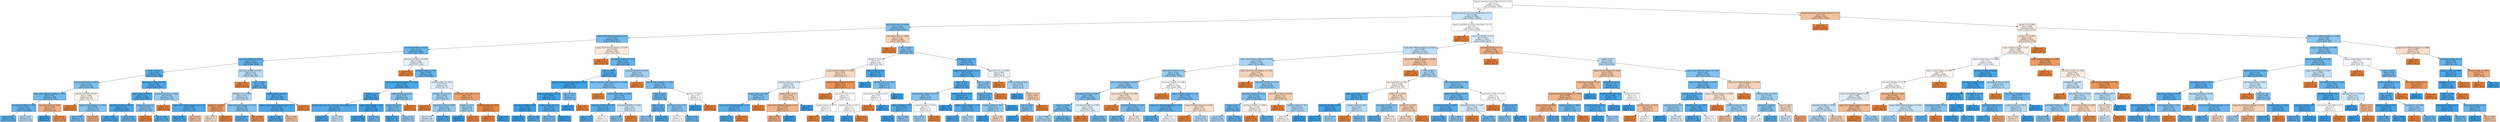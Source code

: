 digraph Tree {
node [shape=box, style="filled", color="black"] ;
0 [label="highest_education_Lower Than A Level <= 0.0\ngini = 0.5\nsamples = 27876\nvalue = [13938, 13938]", fillcolor="#e5813900"] ;
1 [label="highest_education_A Level or Equivalent <= 0.0\ngini = 0.488\nsamples = 18863\nvalue = [8001, 10862]", fillcolor="#399de543"] ;
0 -> 1 [labeldistance=2.5, labelangle=45, headlabel="True"] ;
2 [label="imd_band_0-10% <= 0.009\ngini = 0.384\nsamples = 5719\nvalue = [1483, 4236]", fillcolor="#399de5a6"] ;
1 -> 2 ;
3 [label="region_North Western Region <= 0.0\ngini = 0.352\nsamples = 5250\nvalue = [1199, 4051]", fillcolor="#399de5b4"] ;
2 -> 3 ;
4 [label="imd_band_20-30% <= 0.002\ngini = 0.319\nsamples = 4804\nvalue = [957, 3847]", fillcolor="#399de5c0"] ;
3 -> 4 ;
5 [label="imd_band_50-60% <= 0.003\ngini = 0.272\nsamples = 4224\nvalue = [686, 3538]", fillcolor="#399de5ce"] ;
4 -> 5 ;
6 [label="date <= 25.0\ngini = 0.233\nsamples = 3762\nvalue = [506, 3256]", fillcolor="#399de5d7"] ;
5 -> 6 ;
7 [label="imd_band_60-70% <= 0.002\ngini = 0.391\nsamples = 749\nvalue = [200, 549]", fillcolor="#399de5a2"] ;
6 -> 7 ;
8 [label="region_West Midlands Region <= 0.01\ngini = 0.341\nsamples = 629\nvalue = [137, 492]", fillcolor="#399de5b8"] ;
7 -> 8 ;
9 [label="imd_band_70-80% <= 0.018\ngini = 0.303\nsamples = 592\nvalue = [110, 482]", fillcolor="#399de5c5"] ;
8 -> 9 ;
10 [label="gini = 0.251\nsamples = 495\nvalue = [73, 422]", fillcolor="#399de5d3"] ;
9 -> 10 ;
11 [label="gini = 0.472\nsamples = 97\nvalue = [37, 60]", fillcolor="#399de562"] ;
9 -> 11 ;
12 [label="age_band_35-55 <= 0.201\ngini = 0.394\nsamples = 37\nvalue = [27, 10]", fillcolor="#e58139a1"] ;
8 -> 12 ;
13 [label="gini = 0.0\nsamples = 7\nvalue = [0, 7]", fillcolor="#399de5ff"] ;
12 -> 13 ;
14 [label="gini = 0.18\nsamples = 30\nvalue = [27, 3]", fillcolor="#e58139e3"] ;
12 -> 14 ;
15 [label="imd_band_60-70% <= 0.97\ngini = 0.499\nsamples = 120\nvalue = [63, 57]", fillcolor="#e5813918"] ;
7 -> 15 ;
16 [label="gini = 0.0\nsamples = 41\nvalue = [41, 0]", fillcolor="#e58139ff"] ;
15 -> 16 ;
17 [label="region_London Region <= 0.044\ngini = 0.402\nsamples = 79\nvalue = [22, 57]", fillcolor="#399de59d"] ;
15 -> 17 ;
18 [label="gini = 0.349\nsamples = 71\nvalue = [16, 55]", fillcolor="#399de5b5"] ;
17 -> 18 ;
19 [label="gini = 0.375\nsamples = 8\nvalue = [6, 2]", fillcolor="#e58139aa"] ;
17 -> 19 ;
20 [label="imd_band_10-20% <= 0.005\ngini = 0.182\nsamples = 3013\nvalue = [306, 2707]", fillcolor="#399de5e2"] ;
6 -> 20 ;
21 [label="region_Wales <= 0.024\ngini = 0.161\nsamples = 2837\nvalue = [250, 2587]", fillcolor="#399de5e6"] ;
20 -> 21 ;
22 [label="imd_band_30-40% <= 0.035\ngini = 0.143\nsamples = 2674\nvalue = [207, 2467]", fillcolor="#399de5ea"] ;
21 -> 22 ;
23 [label="gini = 0.121\nsamples = 2379\nvalue = [154, 2225]", fillcolor="#399de5ed"] ;
22 -> 23 ;
24 [label="gini = 0.295\nsamples = 295\nvalue = [53, 242]", fillcolor="#399de5c7"] ;
22 -> 24 ;
25 [label="region_Wales <= 1.0\ngini = 0.388\nsamples = 163\nvalue = [43, 120]", fillcolor="#399de5a4"] ;
21 -> 25 ;
26 [label="gini = 0.0\nsamples = 25\nvalue = [25, 0]", fillcolor="#e58139ff"] ;
25 -> 26 ;
27 [label="gini = 0.227\nsamples = 138\nvalue = [18, 120]", fillcolor="#399de5d9"] ;
25 -> 27 ;
28 [label="imd_band_10-20% <= 0.993\ngini = 0.434\nsamples = 176\nvalue = [56, 120]", fillcolor="#399de588"] ;
20 -> 28 ;
29 [label="gini = 0.0\nsamples = 41\nvalue = [41, 0]", fillcolor="#e58139ff"] ;
28 -> 29 ;
30 [label="region_East Midlands Region <= 0.145\ngini = 0.198\nsamples = 135\nvalue = [15, 120]", fillcolor="#399de5df"] ;
28 -> 30 ;
31 [label="gini = 0.107\nsamples = 123\nvalue = [7, 116]", fillcolor="#399de5f0"] ;
30 -> 31 ;
32 [label="gini = 0.444\nsamples = 12\nvalue = [8, 4]", fillcolor="#e581397f"] ;
30 -> 32 ;
33 [label="imd_band_50-60% <= 0.997\ngini = 0.476\nsamples = 462\nvalue = [180, 282]", fillcolor="#399de55c"] ;
5 -> 33 ;
34 [label="gini = 0.0\nsamples = 122\nvalue = [122, 0]", fillcolor="#e58139ff"] ;
33 -> 34 ;
35 [label="date <= 25.0\ngini = 0.283\nsamples = 340\nvalue = [58, 282]", fillcolor="#399de5cb"] ;
33 -> 35 ;
36 [label="disability_N <= 0.984\ngini = 0.473\nsamples = 86\nvalue = [33, 53]", fillcolor="#399de560"] ;
35 -> 36 ;
37 [label="gender_F <= 0.067\ngini = 0.278\nsamples = 18\nvalue = [15, 3]", fillcolor="#e58139cc"] ;
36 -> 37 ;
38 [label="gini = 0.49\nsamples = 7\nvalue = [4, 3]", fillcolor="#e5813940"] ;
37 -> 38 ;
39 [label="gini = 0.0\nsamples = 11\nvalue = [11, 0]", fillcolor="#e58139ff"] ;
37 -> 39 ;
40 [label="region_Yorkshire Region <= 0.136\ngini = 0.389\nsamples = 68\nvalue = [18, 50]", fillcolor="#399de5a3"] ;
36 -> 40 ;
41 [label="gini = 0.241\nsamples = 57\nvalue = [8, 49]", fillcolor="#399de5d5"] ;
40 -> 41 ;
42 [label="gini = 0.165\nsamples = 11\nvalue = [10, 1]", fillcolor="#e58139e6"] ;
40 -> 42 ;
43 [label="region_Ireland <= 0.231\ngini = 0.177\nsamples = 254\nvalue = [25, 229]", fillcolor="#399de5e3"] ;
35 -> 43 ;
44 [label="highest_education_No Formal quals <= 0.5\ngini = 0.154\nsamples = 250\nvalue = [21, 229]", fillcolor="#399de5e8"] ;
43 -> 44 ;
45 [label="gini = 0.142\nsamples = 247\nvalue = [19, 228]", fillcolor="#399de5ea"] ;
44 -> 45 ;
46 [label="gini = 0.444\nsamples = 3\nvalue = [2, 1]", fillcolor="#e581397f"] ;
44 -> 46 ;
47 [label="gini = 0.0\nsamples = 4\nvalue = [4, 0]", fillcolor="#e58139ff"] ;
43 -> 47 ;
48 [label="imd_band_20-30% <= 0.996\ngini = 0.498\nsamples = 580\nvalue = [271, 309]", fillcolor="#399de51f"] ;
4 -> 48 ;
49 [label="gini = 0.0\nsamples = 202\nvalue = [202, 0]", fillcolor="#e58139ff"] ;
48 -> 49 ;
50 [label="studied_credits <= 70.0\ngini = 0.298\nsamples = 378\nvalue = [69, 309]", fillcolor="#399de5c6"] ;
48 -> 50 ;
51 [label="region_West Midlands Region <= 0.002\ngini = 0.162\nsamples = 282\nvalue = [25, 257]", fillcolor="#399de5e6"] ;
50 -> 51 ;
52 [label="weight <= 7.5\ngini = 0.109\nsamples = 242\nvalue = [14, 228]", fillcolor="#399de5ef"] ;
51 -> 52 ;
53 [label="highest_education_Post Graduate Qualification <= 0.5\ngini = 0.202\nsamples = 79\nvalue = [9, 70]", fillcolor="#399de5de"] ;
52 -> 53 ;
54 [label="gini = 0.112\nsamples = 67\nvalue = [4, 63]", fillcolor="#399de5ef"] ;
53 -> 54 ;
55 [label="gini = 0.486\nsamples = 12\nvalue = [5, 7]", fillcolor="#399de549"] ;
53 -> 55 ;
56 [label="region_North Region <= 0.5\ngini = 0.059\nsamples = 163\nvalue = [5, 158]", fillcolor="#399de5f7"] ;
52 -> 56 ;
57 [label="gini = 0.049\nsamples = 158\nvalue = [4, 154]", fillcolor="#399de5f8"] ;
56 -> 57 ;
58 [label="gini = 0.32\nsamples = 5\nvalue = [1, 4]", fillcolor="#399de5bf"] ;
56 -> 58 ;
59 [label="region_Ireland <= 0.271\ngini = 0.399\nsamples = 40\nvalue = [11, 29]", fillcolor="#399de59e"] ;
51 -> 59 ;
60 [label="gender_M <= 0.5\ngini = 0.339\nsamples = 37\nvalue = [8, 29]", fillcolor="#399de5b9"] ;
59 -> 60 ;
61 [label="gini = 0.133\nsamples = 14\nvalue = [1, 13]", fillcolor="#399de5eb"] ;
60 -> 61 ;
62 [label="gini = 0.423\nsamples = 23\nvalue = [7, 16]", fillcolor="#399de58f"] ;
60 -> 62 ;
63 [label="gini = 0.0\nsamples = 3\nvalue = [3, 0]", fillcolor="#e58139ff"] ;
59 -> 63 ;
64 [label="studied_credits <= 142.5\ngini = 0.497\nsamples = 96\nvalue = [44, 52]", fillcolor="#399de527"] ;
50 -> 64 ;
65 [label="disability_N <= 0.779\ngini = 0.453\nsamples = 72\nvalue = [25, 47]", fillcolor="#399de577"] ;
64 -> 65 ;
66 [label="gini = 0.0\nsamples = 4\nvalue = [4, 0]", fillcolor="#e58139ff"] ;
65 -> 66 ;
67 [label="age_band_35-55 <= 0.939\ngini = 0.427\nsamples = 68\nvalue = [21, 47]", fillcolor="#399de58d"] ;
65 -> 67 ;
68 [label="gini = 0.491\nsamples = 44\nvalue = [19, 25]", fillcolor="#399de53d"] ;
67 -> 68 ;
69 [label="gini = 0.153\nsamples = 24\nvalue = [2, 22]", fillcolor="#399de5e8"] ;
67 -> 69 ;
70 [label="assessment_type_CMA <= 0.5\ngini = 0.33\nsamples = 24\nvalue = [19, 5]", fillcolor="#e58139bc"] ;
64 -> 70 ;
71 [label="weight <= 15.5\ngini = 0.444\nsamples = 6\nvalue = [2, 4]", fillcolor="#399de57f"] ;
70 -> 71 ;
72 [label="gini = 0.0\nsamples = 4\nvalue = [0, 4]", fillcolor="#399de5ff"] ;
71 -> 72 ;
73 [label="gini = 0.0\nsamples = 2\nvalue = [2, 0]", fillcolor="#e58139ff"] ;
71 -> 73 ;
74 [label="studied_credits <= 195.0\ngini = 0.105\nsamples = 18\nvalue = [17, 1]", fillcolor="#e58139f0"] ;
70 -> 74 ;
75 [label="gini = 0.0\nsamples = 17\nvalue = [17, 0]", fillcolor="#e58139ff"] ;
74 -> 75 ;
76 [label="gini = 0.0\nsamples = 1\nvalue = [0, 1]", fillcolor="#399de5ff"] ;
74 -> 76 ;
77 [label="region_North Western Region <= 0.997\ngini = 0.496\nsamples = 446\nvalue = [242, 204]", fillcolor="#e5813928"] ;
3 -> 77 ;
78 [label="gini = 0.0\nsamples = 197\nvalue = [197, 0]", fillcolor="#e58139ff"] ;
77 -> 78 ;
79 [label="imd_band_30-40% <= 0.029\ngini = 0.296\nsamples = 249\nvalue = [45, 204]", fillcolor="#399de5c7"] ;
77 -> 79 ;
80 [label="date <= 154.5\ngini = 0.196\nsamples = 173\nvalue = [19, 154]", fillcolor="#399de5e0"] ;
79 -> 80 ;
81 [label="highest_education_No Formal quals <= 0.5\ngini = 0.081\nsamples = 118\nvalue = [5, 113]", fillcolor="#399de5f4"] ;
80 -> 81 ;
82 [label="imd_band_90-100% <= 0.5\ngini = 0.068\nsamples = 114\nvalue = [4, 110]", fillcolor="#399de5f6"] ;
81 -> 82 ;
83 [label="imd_band_70-80% <= 0.5\ngini = 0.023\nsamples = 86\nvalue = [1, 85]", fillcolor="#399de5fc"] ;
82 -> 83 ;
84 [label="gini = 0.0\nsamples = 77\nvalue = [0, 77]", fillcolor="#399de5ff"] ;
83 -> 84 ;
85 [label="gini = 0.198\nsamples = 9\nvalue = [1, 8]", fillcolor="#399de5df"] ;
83 -> 85 ;
86 [label="studied_credits <= 75.0\ngini = 0.191\nsamples = 28\nvalue = [3, 25]", fillcolor="#399de5e0"] ;
82 -> 86 ;
87 [label="gini = 0.355\nsamples = 13\nvalue = [3, 10]", fillcolor="#399de5b3"] ;
86 -> 87 ;
88 [label="gini = 0.0\nsamples = 15\nvalue = [0, 15]", fillcolor="#399de5ff"] ;
86 -> 88 ;
89 [label="date <= 102.0\ngini = 0.375\nsamples = 4\nvalue = [1, 3]", fillcolor="#399de5aa"] ;
81 -> 89 ;
90 [label="gini = 0.0\nsamples = 3\nvalue = [0, 3]", fillcolor="#399de5ff"] ;
89 -> 90 ;
91 [label="gini = 0.0\nsamples = 1\nvalue = [1, 0]", fillcolor="#e58139ff"] ;
89 -> 91 ;
92 [label="highest_education_HE Qualification <= 0.996\ngini = 0.38\nsamples = 55\nvalue = [14, 41]", fillcolor="#399de5a8"] ;
80 -> 92 ;
93 [label="gini = 0.0\nsamples = 3\nvalue = [3, 0]", fillcolor="#e58139ff"] ;
92 -> 93 ;
94 [label="imd_band_90-100% <= 0.038\ngini = 0.334\nsamples = 52\nvalue = [11, 41]", fillcolor="#399de5bb"] ;
92 -> 94 ;
95 [label="imd_band_70-80% <= 0.393\ngini = 0.229\nsamples = 38\nvalue = [5, 33]", fillcolor="#399de5d8"] ;
94 -> 95 ;
96 [label="gini = 0.161\nsamples = 34\nvalue = [3, 31]", fillcolor="#399de5e6"] ;
95 -> 96 ;
97 [label="gini = 0.5\nsamples = 4\nvalue = [2, 2]", fillcolor="#e5813900"] ;
95 -> 97 ;
98 [label="imd_band_40-50% <= 0.229\ngini = 0.49\nsamples = 14\nvalue = [6, 8]", fillcolor="#399de540"] ;
94 -> 98 ;
99 [label="gini = 0.397\nsamples = 11\nvalue = [3, 8]", fillcolor="#399de59f"] ;
98 -> 99 ;
100 [label="gini = 0.0\nsamples = 3\nvalue = [3, 0]", fillcolor="#e58139ff"] ;
98 -> 100 ;
101 [label="imd_band_30-40% <= 0.952\ngini = 0.45\nsamples = 76\nvalue = [26, 50]", fillcolor="#399de57a"] ;
79 -> 101 ;
102 [label="gini = 0.0\nsamples = 11\nvalue = [11, 0]", fillcolor="#e58139ff"] ;
101 -> 102 ;
103 [label="num_of_prev_attempts <= 0.221\ngini = 0.355\nsamples = 65\nvalue = [15, 50]", fillcolor="#399de5b3"] ;
101 -> 103 ;
104 [label="weight <= 15.5\ngini = 0.311\nsamples = 57\nvalue = [11, 46]", fillcolor="#399de5c2"] ;
103 -> 104 ;
105 [label="date <= 25.0\ngini = 0.26\nsamples = 39\nvalue = [6, 33]", fillcolor="#399de5d1"] ;
104 -> 105 ;
106 [label="gini = 0.408\nsamples = 14\nvalue = [4, 10]", fillcolor="#399de599"] ;
105 -> 106 ;
107 [label="gini = 0.147\nsamples = 25\nvalue = [2, 23]", fillcolor="#399de5e9"] ;
105 -> 107 ;
108 [label="age_band_0-35 <= 0.5\ngini = 0.401\nsamples = 18\nvalue = [5, 13]", fillcolor="#399de59d"] ;
104 -> 108 ;
109 [label="gini = 0.5\nsamples = 6\nvalue = [3, 3]", fillcolor="#e5813900"] ;
108 -> 109 ;
110 [label="gini = 0.278\nsamples = 12\nvalue = [2, 10]", fillcolor="#399de5cc"] ;
108 -> 110 ;
111 [label="date <= 126.5\ngini = 0.5\nsamples = 8\nvalue = [4, 4]", fillcolor="#e5813900"] ;
103 -> 111 ;
112 [label="gini = 0.0\nsamples = 4\nvalue = [0, 4]", fillcolor="#399de5ff"] ;
111 -> 112 ;
113 [label="gini = 0.0\nsamples = 4\nvalue = [4, 0]", fillcolor="#e58139ff"] ;
111 -> 113 ;
114 [label="imd_band_0-10% <= 0.999\ngini = 0.478\nsamples = 469\nvalue = [284, 185]", fillcolor="#e5813959"] ;
2 -> 114 ;
115 [label="gini = 0.0\nsamples = 224\nvalue = [224, 0]", fillcolor="#e58139ff"] ;
114 -> 115 ;
116 [label="date <= 25.0\ngini = 0.37\nsamples = 245\nvalue = [60, 185]", fillcolor="#399de5ac"] ;
114 -> 116 ;
117 [label="gender_F <= 0.5\ngini = 0.5\nsamples = 64\nvalue = [31, 33]", fillcolor="#399de50f"] ;
116 -> 117 ;
118 [label="region_Yorkshire Region <= 0.018\ngini = 0.484\nsamples = 51\nvalue = [30, 21]", fillcolor="#e581394d"] ;
117 -> 118 ;
119 [label="studied_credits <= 75.0\ngini = 0.496\nsamples = 35\nvalue = [16, 19]", fillcolor="#399de528"] ;
118 -> 119 ;
120 [label="region_Wales <= 0.161\ngini = 0.375\nsamples = 16\nvalue = [4, 12]", fillcolor="#399de5aa"] ;
119 -> 120 ;
121 [label="region_West Midlands Region <= 0.5\ngini = 0.245\nsamples = 14\nvalue = [2, 12]", fillcolor="#399de5d4"] ;
120 -> 121 ;
122 [label="gini = 0.142\nsamples = 13\nvalue = [1, 12]", fillcolor="#399de5ea"] ;
121 -> 122 ;
123 [label="gini = 0.0\nsamples = 1\nvalue = [1, 0]", fillcolor="#e58139ff"] ;
121 -> 123 ;
124 [label="gini = 0.0\nsamples = 2\nvalue = [2, 0]", fillcolor="#e58139ff"] ;
120 -> 124 ;
125 [label="region_Wales <= 0.5\ngini = 0.465\nsamples = 19\nvalue = [12, 7]", fillcolor="#e581396a"] ;
119 -> 125 ;
126 [label="region_West Midlands Region <= 0.5\ngini = 0.415\nsamples = 17\nvalue = [12, 5]", fillcolor="#e5813995"] ;
125 -> 126 ;
127 [label="gini = 0.375\nsamples = 16\nvalue = [12, 4]", fillcolor="#e58139aa"] ;
126 -> 127 ;
128 [label="gini = 0.0\nsamples = 1\nvalue = [0, 1]", fillcolor="#399de5ff"] ;
126 -> 128 ;
129 [label="gini = 0.0\nsamples = 2\nvalue = [0, 2]", fillcolor="#399de5ff"] ;
125 -> 129 ;
130 [label="region_Yorkshire Region <= 0.975\ngini = 0.219\nsamples = 16\nvalue = [14, 2]", fillcolor="#e58139db"] ;
118 -> 130 ;
131 [label="gini = 0.0\nsamples = 12\nvalue = [12, 0]", fillcolor="#e58139ff"] ;
130 -> 131 ;
132 [label="age_band_35-55 <= 0.5\ngini = 0.5\nsamples = 4\nvalue = [2, 2]", fillcolor="#e5813900"] ;
130 -> 132 ;
133 [label="studied_credits <= 45.0\ngini = 0.5\nsamples = 2\nvalue = [1, 1]", fillcolor="#e5813900"] ;
132 -> 133 ;
134 [label="gini = 0.0\nsamples = 1\nvalue = [1, 0]", fillcolor="#e58139ff"] ;
133 -> 134 ;
135 [label="gini = 0.0\nsamples = 1\nvalue = [0, 1]", fillcolor="#399de5ff"] ;
133 -> 135 ;
136 [label="studied_credits <= 45.0\ngini = 0.5\nsamples = 2\nvalue = [1, 1]", fillcolor="#e5813900"] ;
132 -> 136 ;
137 [label="gini = 0.0\nsamples = 1\nvalue = [0, 1]", fillcolor="#399de5ff"] ;
136 -> 137 ;
138 [label="gini = 0.0\nsamples = 1\nvalue = [1, 0]", fillcolor="#e58139ff"] ;
136 -> 138 ;
139 [label="region_Wales <= 0.5\ngini = 0.142\nsamples = 13\nvalue = [1, 12]", fillcolor="#399de5ea"] ;
117 -> 139 ;
140 [label="gini = 0.0\nsamples = 9\nvalue = [0, 9]", fillcolor="#399de5ff"] ;
139 -> 140 ;
141 [label="studied_credits <= 135.0\ngini = 0.375\nsamples = 4\nvalue = [1, 3]", fillcolor="#399de5aa"] ;
139 -> 141 ;
142 [label="num_of_prev_attempts <= 0.5\ngini = 0.5\nsamples = 2\nvalue = [1, 1]", fillcolor="#e5813900"] ;
141 -> 142 ;
143 [label="gini = 0.0\nsamples = 1\nvalue = [1, 0]", fillcolor="#e58139ff"] ;
142 -> 143 ;
144 [label="gini = 0.0\nsamples = 1\nvalue = [0, 1]", fillcolor="#399de5ff"] ;
142 -> 144 ;
145 [label="gini = 0.0\nsamples = 2\nvalue = [0, 2]", fillcolor="#399de5ff"] ;
141 -> 145 ;
146 [label="disability_Y <= 0.111\ngini = 0.269\nsamples = 181\nvalue = [29, 152]", fillcolor="#399de5ce"] ;
116 -> 146 ;
147 [label="region_Yorkshire Region <= 0.5\ngini = 0.223\nsamples = 164\nvalue = [21, 143]", fillcolor="#399de5da"] ;
146 -> 147 ;
148 [label="date <= 49.5\ngini = 0.188\nsamples = 143\nvalue = [15, 128]", fillcolor="#399de5e1"] ;
147 -> 148 ;
149 [label="region_London Region <= 0.178\ngini = 0.4\nsamples = 29\nvalue = [8, 21]", fillcolor="#399de59e"] ;
148 -> 149 ;
150 [label="region_Scotland <= 0.5\ngini = 0.208\nsamples = 17\nvalue = [2, 15]", fillcolor="#399de5dd"] ;
149 -> 150 ;
151 [label="gini = 0.0\nsamples = 10\nvalue = [0, 10]", fillcolor="#399de5ff"] ;
150 -> 151 ;
152 [label="gini = 0.408\nsamples = 7\nvalue = [2, 5]", fillcolor="#399de599"] ;
150 -> 152 ;
153 [label="region_Scotland <= 0.032\ngini = 0.5\nsamples = 12\nvalue = [6, 6]", fillcolor="#e5813900"] ;
149 -> 153 ;
154 [label="gini = 0.444\nsamples = 9\nvalue = [3, 6]", fillcolor="#399de57f"] ;
153 -> 154 ;
155 [label="gini = 0.0\nsamples = 3\nvalue = [3, 0]", fillcolor="#e58139ff"] ;
153 -> 155 ;
156 [label="studied_credits <= 50.0\ngini = 0.115\nsamples = 114\nvalue = [7, 107]", fillcolor="#399de5ee"] ;
148 -> 156 ;
157 [label="gini = 0.0\nsamples = 51\nvalue = [0, 51]", fillcolor="#399de5ff"] ;
156 -> 157 ;
158 [label="region_London Region <= 0.5\ngini = 0.198\nsamples = 63\nvalue = [7, 56]", fillcolor="#399de5df"] ;
156 -> 158 ;
159 [label="gini = 0.135\nsamples = 55\nvalue = [4, 51]", fillcolor="#399de5eb"] ;
158 -> 159 ;
160 [label="gini = 0.469\nsamples = 8\nvalue = [3, 5]", fillcolor="#399de566"] ;
158 -> 160 ;
161 [label="date <= 179.0\ngini = 0.408\nsamples = 21\nvalue = [6, 15]", fillcolor="#399de599"] ;
147 -> 161 ;
162 [label="gender_F <= 0.5\ngini = 0.278\nsamples = 18\nvalue = [3, 15]", fillcolor="#399de5cc"] ;
161 -> 162 ;
163 [label="studied_credits <= 45.0\ngini = 0.42\nsamples = 10\nvalue = [3, 7]", fillcolor="#399de592"] ;
162 -> 163 ;
164 [label="gini = 0.0\nsamples = 5\nvalue = [0, 5]", fillcolor="#399de5ff"] ;
163 -> 164 ;
165 [label="gini = 0.48\nsamples = 5\nvalue = [3, 2]", fillcolor="#e5813955"] ;
163 -> 165 ;
166 [label="gini = 0.0\nsamples = 8\nvalue = [0, 8]", fillcolor="#399de5ff"] ;
162 -> 166 ;
167 [label="gini = 0.0\nsamples = 3\nvalue = [3, 0]", fillcolor="#e58139ff"] ;
161 -> 167 ;
168 [label="age_band_0-35 <= 0.636\ngini = 0.498\nsamples = 17\nvalue = [8, 9]", fillcolor="#399de51c"] ;
146 -> 168 ;
169 [label="gini = 0.0\nsamples = 3\nvalue = [3, 0]", fillcolor="#e58139ff"] ;
168 -> 169 ;
170 [label="studied_credits <= 82.5\ngini = 0.459\nsamples = 14\nvalue = [5, 9]", fillcolor="#399de571"] ;
168 -> 170 ;
171 [label="gini = 0.0\nsamples = 6\nvalue = [0, 6]", fillcolor="#399de5ff"] ;
170 -> 171 ;
172 [label="weight <= 15.5\ngini = 0.469\nsamples = 8\nvalue = [5, 3]", fillcolor="#e5813966"] ;
170 -> 172 ;
173 [label="date <= 179.0\ngini = 0.375\nsamples = 4\nvalue = [1, 3]", fillcolor="#399de5aa"] ;
172 -> 173 ;
174 [label="gini = 0.0\nsamples = 3\nvalue = [0, 3]", fillcolor="#399de5ff"] ;
173 -> 174 ;
175 [label="gini = 0.0\nsamples = 1\nvalue = [1, 0]", fillcolor="#e58139ff"] ;
173 -> 175 ;
176 [label="gini = 0.0\nsamples = 4\nvalue = [4, 0]", fillcolor="#e58139ff"] ;
172 -> 176 ;
177 [label="highest_education_A Level or Equivalent <= 1.0\ngini = 0.5\nsamples = 13144\nvalue = [6518, 6626]", fillcolor="#399de504"] ;
1 -> 177 ;
178 [label="gini = 0.0\nsamples = 1117\nvalue = [1117, 0]", fillcolor="#e58139ff"] ;
177 -> 178 ;
179 [label="imd_band_20-30% <= 0.0\ngini = 0.495\nsamples = 12027\nvalue = [5401, 6626]", fillcolor="#399de52f"] ;
177 -> 179 ;
180 [label="region_West Midlands Region <= 0.001\ngini = 0.481\nsamples = 10241\nvalue = [4118, 6123]", fillcolor="#399de554"] ;
179 -> 180 ;
181 [label="region_North Western Region <= 0.001\ngini = 0.461\nsamples = 8782\nvalue = [3170, 5612]", fillcolor="#399de56f"] ;
180 -> 181 ;
182 [label="imd_band_30-40% <= 0.0\ngini = 0.438\nsamples = 7600\nvalue = [2461, 5139]", fillcolor="#399de585"] ;
181 -> 182 ;
183 [label="num_of_prev_attempts <= 0.002\ngini = 0.409\nsamples = 6298\nvalue = [1807, 4491]", fillcolor="#399de598"] ;
182 -> 183 ;
184 [label="imd_band_40-50% <= 0.003\ngini = 0.389\nsamples = 5845\nvalue = [1548, 4297]", fillcolor="#399de5a3"] ;
183 -> 184 ;
185 [label="weight <= 6.896\ngini = 0.354\nsamples = 4969\nvalue = [1141, 3828]", fillcolor="#399de5b3"] ;
184 -> 185 ;
186 [label="gini = 0.463\nsamples = 1043\nvalue = [380, 663]", fillcolor="#399de56d"] ;
185 -> 186 ;
187 [label="gini = 0.313\nsamples = 3926\nvalue = [761, 3165]", fillcolor="#399de5c2"] ;
185 -> 187 ;
188 [label="imd_band_40-50% <= 0.999\ngini = 0.497\nsamples = 876\nvalue = [407, 469]", fillcolor="#399de522"] ;
184 -> 188 ;
189 [label="gini = 0.0\nsamples = 283\nvalue = [283, 0]", fillcolor="#e58139ff"] ;
188 -> 189 ;
190 [label="gini = 0.331\nsamples = 593\nvalue = [124, 469]", fillcolor="#399de5bc"] ;
188 -> 190 ;
191 [label="num_of_prev_attempts <= 0.983\ngini = 0.49\nsamples = 453\nvalue = [259, 194]", fillcolor="#e5813940"] ;
183 -> 191 ;
192 [label="gini = 0.0\nsamples = 201\nvalue = [201, 0]", fillcolor="#e58139ff"] ;
191 -> 192 ;
193 [label="imd_band_70-80% <= 0.027\ngini = 0.354\nsamples = 252\nvalue = [58, 194]", fillcolor="#399de5b3"] ;
191 -> 193 ;
194 [label="gini = 0.31\nsamples = 224\nvalue = [43, 181]", fillcolor="#399de5c2"] ;
193 -> 194 ;
195 [label="gini = 0.497\nsamples = 28\nvalue = [15, 13]", fillcolor="#e5813922"] ;
193 -> 195 ;
196 [label="imd_band_30-40% <= 0.999\ngini = 0.5\nsamples = 1302\nvalue = [654, 648]", fillcolor="#e5813902"] ;
182 -> 196 ;
197 [label="gini = 0.0\nsamples = 471\nvalue = [471, 0]", fillcolor="#e58139ff"] ;
196 -> 197 ;
198 [label="region_Yorkshire Region <= 0.0\ngini = 0.343\nsamples = 831\nvalue = [183, 648]", fillcolor="#399de5b7"] ;
196 -> 198 ;
199 [label="region_East Midlands Region <= 0.024\ngini = 0.274\nsamples = 715\nvalue = [117, 598]", fillcolor="#399de5cd"] ;
198 -> 199 ;
200 [label="gini = 0.246\nsamples = 674\nvalue = [97, 577]", fillcolor="#399de5d4"] ;
199 -> 200 ;
201 [label="gini = 0.5\nsamples = 41\nvalue = [20, 21]", fillcolor="#399de50c"] ;
199 -> 201 ;
202 [label="region_Yorkshire Region <= 0.986\ngini = 0.49\nsamples = 116\nvalue = [66, 50]", fillcolor="#e581393e"] ;
198 -> 202 ;
203 [label="gini = 0.0\nsamples = 35\nvalue = [35, 0]", fillcolor="#e58139ff"] ;
202 -> 203 ;
204 [label="gini = 0.472\nsamples = 81\nvalue = [31, 50]", fillcolor="#399de561"] ;
202 -> 204 ;
205 [label="region_North Western Region <= 0.999\ngini = 0.48\nsamples = 1182\nvalue = [709, 473]", fillcolor="#e5813955"] ;
181 -> 205 ;
206 [label="gini = 0.0\nsamples = 513\nvalue = [513, 0]", fillcolor="#e58139ff"] ;
205 -> 206 ;
207 [label="imd_band_30-40% <= 0.015\ngini = 0.414\nsamples = 669\nvalue = [196, 473]", fillcolor="#399de595"] ;
205 -> 207 ;
208 [label="imd_band_70-80% <= 0.026\ngini = 0.373\nsamples = 588\nvalue = [146, 442]", fillcolor="#399de5ab"] ;
207 -> 208 ;
209 [label="weight <= 4.5\ngini = 0.319\nsamples = 498\nvalue = [99, 399]", fillcolor="#399de5c0"] ;
208 -> 209 ;
210 [label="gini = 0.46\nsamples = 109\nvalue = [39, 70]", fillcolor="#399de571"] ;
209 -> 210 ;
211 [label="gini = 0.261\nsamples = 389\nvalue = [60, 329]", fillcolor="#399de5d0"] ;
209 -> 211 ;
212 [label="imd_band_70-80% <= 0.991\ngini = 0.499\nsamples = 90\nvalue = [47, 43]", fillcolor="#e5813916"] ;
208 -> 212 ;
213 [label="gini = 0.0\nsamples = 38\nvalue = [38, 0]", fillcolor="#e58139ff"] ;
212 -> 213 ;
214 [label="gini = 0.286\nsamples = 52\nvalue = [9, 43]", fillcolor="#399de5ca"] ;
212 -> 214 ;
215 [label="imd_band_30-40% <= 0.943\ngini = 0.472\nsamples = 81\nvalue = [50, 31]", fillcolor="#e5813961"] ;
207 -> 215 ;
216 [label="gini = 0.0\nsamples = 32\nvalue = [32, 0]", fillcolor="#e58139ff"] ;
215 -> 216 ;
217 [label="studied_credits <= 75.0\ngini = 0.465\nsamples = 49\nvalue = [18, 31]", fillcolor="#399de56b"] ;
215 -> 217 ;
218 [label="gini = 0.5\nsamples = 35\nvalue = [18, 17]", fillcolor="#e581390e"] ;
217 -> 218 ;
219 [label="gini = 0.0\nsamples = 14\nvalue = [0, 14]", fillcolor="#399de5ff"] ;
217 -> 219 ;
220 [label="region_West Midlands Region <= 0.999\ngini = 0.455\nsamples = 1459\nvalue = [948, 511]", fillcolor="#e5813976"] ;
180 -> 220 ;
221 [label="gini = 0.0\nsamples = 665\nvalue = [665, 0]", fillcolor="#e58139ff"] ;
220 -> 221 ;
222 [label="date <= 49.5\ngini = 0.459\nsamples = 794\nvalue = [283, 511]", fillcolor="#399de572"] ;
220 -> 222 ;
223 [label="age_band_0-35 <= 0.027\ngini = 0.499\nsamples = 338\nvalue = [175, 163]", fillcolor="#e5813911"] ;
222 -> 223 ;
224 [label="imd_band_60-70% <= 0.5\ngini = 0.165\nsamples = 44\nvalue = [4, 40]", fillcolor="#399de5e6"] ;
223 -> 224 ;
225 [label="imd_band_40-50% <= 0.5\ngini = 0.097\nsamples = 39\nvalue = [2, 37]", fillcolor="#399de5f1"] ;
224 -> 225 ;
226 [label="gini = 0.054\nsamples = 36\nvalue = [1, 35]", fillcolor="#399de5f8"] ;
225 -> 226 ;
227 [label="gini = 0.444\nsamples = 3\nvalue = [1, 2]", fillcolor="#399de57f"] ;
225 -> 227 ;
228 [label="studied_credits <= 45.0\ngini = 0.48\nsamples = 5\nvalue = [2, 3]", fillcolor="#399de555"] ;
224 -> 228 ;
229 [label="gini = 0.0\nsamples = 1\nvalue = [1, 0]", fillcolor="#e58139ff"] ;
228 -> 229 ;
230 [label="gini = 0.375\nsamples = 4\nvalue = [1, 3]", fillcolor="#399de5aa"] ;
228 -> 230 ;
231 [label="gender_M <= 0.056\ngini = 0.487\nsamples = 294\nvalue = [171, 123]", fillcolor="#e5813948"] ;
223 -> 231 ;
232 [label="imd_band_0-10% <= 0.5\ngini = 0.394\nsamples = 37\nvalue = [10, 27]", fillcolor="#399de5a1"] ;
231 -> 232 ;
233 [label="gini = 0.219\nsamples = 24\nvalue = [3, 21]", fillcolor="#399de5db"] ;
232 -> 233 ;
234 [label="gini = 0.497\nsamples = 13\nvalue = [7, 6]", fillcolor="#e5813924"] ;
232 -> 234 ;
235 [label="gender_F <= 0.027\ngini = 0.468\nsamples = 257\nvalue = [161, 96]", fillcolor="#e5813967"] ;
231 -> 235 ;
236 [label="gini = 0.489\nsamples = 225\nvalue = [129, 96]", fillcolor="#e5813941"] ;
235 -> 236 ;
237 [label="gini = 0.0\nsamples = 32\nvalue = [32, 0]", fillcolor="#e58139ff"] ;
235 -> 237 ;
238 [label="imd_band_10-20% <= 0.028\ngini = 0.361\nsamples = 456\nvalue = [108, 348]", fillcolor="#399de5b0"] ;
222 -> 238 ;
239 [label="imd_band_30-40% <= 0.072\ngini = 0.305\nsamples = 384\nvalue = [72, 312]", fillcolor="#399de5c4"] ;
238 -> 239 ;
240 [label="imd_band_50-60% <= 0.055\ngini = 0.233\nsamples = 319\nvalue = [43, 276]", fillcolor="#399de5d7"] ;
239 -> 240 ;
241 [label="gini = 0.205\nsamples = 284\nvalue = [33, 251]", fillcolor="#399de5dd"] ;
240 -> 241 ;
242 [label="gini = 0.408\nsamples = 35\nvalue = [10, 25]", fillcolor="#399de599"] ;
240 -> 242 ;
243 [label="imd_band_30-40% <= 0.987\ngini = 0.494\nsamples = 65\nvalue = [29, 36]", fillcolor="#399de532"] ;
239 -> 243 ;
244 [label="gini = 0.0\nsamples = 19\nvalue = [19, 0]", fillcolor="#e58139ff"] ;
243 -> 244 ;
245 [label="gini = 0.34\nsamples = 46\nvalue = [10, 36]", fillcolor="#399de5b8"] ;
243 -> 245 ;
246 [label="imd_band_10-20% <= 0.979\ngini = 0.5\nsamples = 72\nvalue = [36, 36]", fillcolor="#e5813900"] ;
238 -> 246 ;
247 [label="gini = 0.0\nsamples = 29\nvalue = [29, 0]", fillcolor="#e58139ff"] ;
246 -> 247 ;
248 [label="gender_F <= 0.5\ngini = 0.273\nsamples = 43\nvalue = [7, 36]", fillcolor="#399de5cd"] ;
246 -> 248 ;
249 [label="gini = 0.397\nsamples = 22\nvalue = [6, 16]", fillcolor="#399de59f"] ;
248 -> 249 ;
250 [label="gini = 0.091\nsamples = 21\nvalue = [1, 20]", fillcolor="#399de5f2"] ;
248 -> 250 ;
251 [label="imd_band_20-30% <= 1.0\ngini = 0.405\nsamples = 1786\nvalue = [1283, 503]", fillcolor="#e581399b"] ;
179 -> 251 ;
252 [label="gini = 0.0\nsamples = 953\nvalue = [953, 0]", fillcolor="#e58139ff"] ;
251 -> 252 ;
253 [label="weight <= 4.5\ngini = 0.478\nsamples = 833\nvalue = [330, 503]", fillcolor="#399de558"] ;
251 -> 253 ;
254 [label="region_London Region <= 0.999\ngini = 0.458\nsamples = 284\nvalue = [183, 101]", fillcolor="#e5813972"] ;
253 -> 254 ;
255 [label="region_South Region <= 0.5\ngini = 0.426\nsamples = 260\nvalue = [180, 80]", fillcolor="#e581398e"] ;
254 -> 255 ;
256 [label="region_North Western Region <= 0.996\ngini = 0.406\nsamples = 251\nvalue = [180, 71]", fillcolor="#e581399a"] ;
255 -> 256 ;
257 [label="region_Wales <= 0.941\ngini = 0.375\nsamples = 236\nvalue = [177, 59]", fillcolor="#e58139aa"] ;
256 -> 257 ;
258 [label="gini = 0.348\nsamples = 227\nvalue = [176, 51]", fillcolor="#e58139b5"] ;
257 -> 258 ;
259 [label="gini = 0.198\nsamples = 9\nvalue = [1, 8]", fillcolor="#399de5df"] ;
257 -> 259 ;
260 [label="studied_credits <= 185.0\ngini = 0.32\nsamples = 15\nvalue = [3, 12]", fillcolor="#399de5bf"] ;
256 -> 260 ;
261 [label="gini = 0.245\nsamples = 14\nvalue = [2, 12]", fillcolor="#399de5d4"] ;
260 -> 261 ;
262 [label="gini = 0.0\nsamples = 1\nvalue = [1, 0]", fillcolor="#e58139ff"] ;
260 -> 262 ;
263 [label="gini = 0.0\nsamples = 9\nvalue = [0, 9]", fillcolor="#399de5ff"] ;
255 -> 263 ;
264 [label="disability_Y <= 0.5\ngini = 0.219\nsamples = 24\nvalue = [3, 21]", fillcolor="#399de5db"] ;
254 -> 264 ;
265 [label="studied_credits <= 105.0\ngini = 0.095\nsamples = 20\nvalue = [1, 19]", fillcolor="#399de5f2"] ;
264 -> 265 ;
266 [label="studied_credits <= 75.0\ngini = 0.165\nsamples = 11\nvalue = [1, 10]", fillcolor="#399de5e6"] ;
265 -> 266 ;
267 [label="gini = 0.0\nsamples = 8\nvalue = [0, 8]", fillcolor="#399de5ff"] ;
266 -> 267 ;
268 [label="gini = 0.444\nsamples = 3\nvalue = [1, 2]", fillcolor="#399de57f"] ;
266 -> 268 ;
269 [label="gini = 0.0\nsamples = 9\nvalue = [0, 9]", fillcolor="#399de5ff"] ;
265 -> 269 ;
270 [label="gender_M <= 0.5\ngini = 0.5\nsamples = 4\nvalue = [2, 2]", fillcolor="#e5813900"] ;
264 -> 270 ;
271 [label="gini = 0.0\nsamples = 1\nvalue = [0, 1]", fillcolor="#399de5ff"] ;
270 -> 271 ;
272 [label="studied_credits <= 60.0\ngini = 0.444\nsamples = 3\nvalue = [2, 1]", fillcolor="#e581397f"] ;
270 -> 272 ;
273 [label="gini = 0.0\nsamples = 1\nvalue = [1, 0]", fillcolor="#e58139ff"] ;
272 -> 273 ;
274 [label="gini = 0.5\nsamples = 2\nvalue = [1, 1]", fillcolor="#e5813900"] ;
272 -> 274 ;
275 [label="region_East Midlands Region <= 0.041\ngini = 0.392\nsamples = 549\nvalue = [147, 402]", fillcolor="#399de5a2"] ;
253 -> 275 ;
276 [label="region_Yorkshire Region <= 0.018\ngini = 0.326\nsamples = 463\nvalue = [95, 368]", fillcolor="#399de5bd"] ;
275 -> 276 ;
277 [label="studied_credits <= 45.0\ngini = 0.247\nsamples = 395\nvalue = [57, 338]", fillcolor="#399de5d4"] ;
276 -> 277 ;
278 [label="age_band_0-35 <= 0.5\ngini = 0.428\nsamples = 74\nvalue = [23, 51]", fillcolor="#399de58c"] ;
277 -> 278 ;
279 [label="gini = 0.0\nsamples = 24\nvalue = [0, 24]", fillcolor="#399de5ff"] ;
278 -> 279 ;
280 [label="gini = 0.497\nsamples = 50\nvalue = [23, 27]", fillcolor="#399de526"] ;
278 -> 280 ;
281 [label="studied_credits <= 200.0\ngini = 0.189\nsamples = 321\nvalue = [34, 287]", fillcolor="#399de5e1"] ;
277 -> 281 ;
282 [label="gini = 0.177\nsamples = 315\nvalue = [31, 284]", fillcolor="#399de5e3"] ;
281 -> 282 ;
283 [label="gini = 0.5\nsamples = 6\nvalue = [3, 3]", fillcolor="#e5813900"] ;
281 -> 283 ;
284 [label="region_Yorkshire Region <= 0.991\ngini = 0.493\nsamples = 68\nvalue = [38, 30]", fillcolor="#e5813936"] ;
276 -> 284 ;
285 [label="gini = 0.0\nsamples = 23\nvalue = [23, 0]", fillcolor="#e58139ff"] ;
284 -> 285 ;
286 [label="studied_credits <= 45.0\ngini = 0.444\nsamples = 45\nvalue = [15, 30]", fillcolor="#399de57f"] ;
284 -> 286 ;
287 [label="gini = 0.444\nsamples = 15\nvalue = [10, 5]", fillcolor="#e581397f"] ;
286 -> 287 ;
288 [label="gini = 0.278\nsamples = 30\nvalue = [5, 25]", fillcolor="#399de5cc"] ;
286 -> 288 ;
289 [label="region_East Midlands Region <= 0.995\ngini = 0.478\nsamples = 86\nvalue = [52, 34]", fillcolor="#e5813958"] ;
275 -> 289 ;
290 [label="gini = 0.0\nsamples = 34\nvalue = [34, 0]", fillcolor="#e58139ff"] ;
289 -> 290 ;
291 [label="studied_credits <= 105.0\ngini = 0.453\nsamples = 52\nvalue = [18, 34]", fillcolor="#399de578"] ;
289 -> 291 ;
292 [label="gender_M <= 0.962\ngini = 0.399\nsamples = 40\nvalue = [11, 29]", fillcolor="#399de59e"] ;
291 -> 292 ;
293 [label="gini = 0.5\nsamples = 16\nvalue = [8, 8]", fillcolor="#e5813900"] ;
292 -> 293 ;
294 [label="gini = 0.219\nsamples = 24\nvalue = [3, 21]", fillcolor="#399de5db"] ;
292 -> 294 ;
295 [label="date <= 140.5\ngini = 0.486\nsamples = 12\nvalue = [7, 5]", fillcolor="#e5813949"] ;
291 -> 295 ;
296 [label="gini = 0.49\nsamples = 7\nvalue = [3, 4]", fillcolor="#399de540"] ;
295 -> 296 ;
297 [label="gini = 0.32\nsamples = 5\nvalue = [4, 1]", fillcolor="#e58139bf"] ;
295 -> 297 ;
298 [label="highest_education_Lower Than A Level <= 1.0\ngini = 0.45\nsamples = 9013\nvalue = [5937, 3076]", fillcolor="#e581397b"] ;
0 -> 298 [labeldistance=2.5, labelangle=-45, headlabel="False"] ;
299 [label="gini = 0.0\nsamples = 2510\nvalue = [2510, 0]", fillcolor="#e58139ff"] ;
298 -> 299 ;
300 [label="gender_F <= 0.999\ngini = 0.499\nsamples = 6503\nvalue = [3427, 3076]", fillcolor="#e581391a"] ;
298 -> 300 ;
301 [label="gender_F <= 0.003\ngini = 0.491\nsamples = 5510\nvalue = [3132, 2378]", fillcolor="#e581393d"] ;
300 -> 301 ;
302 [label="region_Yorkshire Region <= 0.0\ngini = 0.498\nsamples = 5033\nvalue = [2655, 2378]", fillcolor="#e581391b"] ;
301 -> 302 ;
303 [label="region_London Region <= 0.998\ngini = 0.5\nsamples = 4473\nvalue = [2192, 2281]", fillcolor="#399de50a"] ;
302 -> 303 ;
304 [label="region_London Region <= 0.007\ngini = 0.5\nsamples = 4206\nvalue = [2169, 2037]", fillcolor="#e5813910"] ;
303 -> 304 ;
305 [label="imd_band_50-60% <= 0.0\ngini = 0.5\nsamples = 4039\nvalue = [2002, 2037]", fillcolor="#399de504"] ;
304 -> 305 ;
306 [label="region_East Anglian Region <= 0.0\ngini = 0.496\nsamples = 3444\nvalue = [1573, 1871]", fillcolor="#399de529"] ;
305 -> 306 ;
307 [label="imd_band_30-40% <= 0.001\ngini = 0.484\nsamples = 2887\nvalue = [1189, 1698]", fillcolor="#399de54c"] ;
306 -> 307 ;
308 [label="gini = 0.463\nsamples = 2336\nvalue = [849, 1487]", fillcolor="#399de56d"] ;
307 -> 308 ;
309 [label="gini = 0.473\nsamples = 551\nvalue = [340, 211]", fillcolor="#e5813961"] ;
307 -> 309 ;
310 [label="region_East Anglian Region <= 0.997\ngini = 0.428\nsamples = 557\nvalue = [384, 173]", fillcolor="#e581398c"] ;
306 -> 310 ;
311 [label="gini = 0.0\nsamples = 297\nvalue = [297, 0]", fillcolor="#e58139ff"] ;
310 -> 311 ;
312 [label="gini = 0.445\nsamples = 260\nvalue = [87, 173]", fillcolor="#399de57f"] ;
310 -> 312 ;
313 [label="imd_band_50-60% <= 0.995\ngini = 0.402\nsamples = 595\nvalue = [429, 166]", fillcolor="#e581399c"] ;
305 -> 313 ;
314 [label="gini = 0.0\nsamples = 310\nvalue = [310, 0]", fillcolor="#e58139ff"] ;
313 -> 314 ;
315 [label="region_North Western Region <= 0.031\ngini = 0.486\nsamples = 285\nvalue = [119, 166]", fillcolor="#399de548"] ;
313 -> 315 ;
316 [label="gini = 0.441\nsamples = 241\nvalue = [79, 162]", fillcolor="#399de583"] ;
315 -> 316 ;
317 [label="gini = 0.165\nsamples = 44\nvalue = [40, 4]", fillcolor="#e58139e6"] ;
315 -> 317 ;
318 [label="gini = 0.0\nsamples = 167\nvalue = [167, 0]", fillcolor="#e58139ff"] ;
304 -> 318 ;
319 [label="imd_band_0-10% <= 0.246\ngini = 0.157\nsamples = 267\nvalue = [23, 244]", fillcolor="#399de5e7"] ;
303 -> 319 ;
320 [label="imd_band_10-20% <= 0.5\ngini = 0.096\nsamples = 237\nvalue = [12, 225]", fillcolor="#399de5f1"] ;
319 -> 320 ;
321 [label="disability_N <= 0.5\ngini = 0.065\nsamples = 177\nvalue = [6, 171]", fillcolor="#399de5f6"] ;
320 -> 321 ;
322 [label="imd_band_30-40% <= 0.5\ngini = 0.408\nsamples = 7\nvalue = [2, 5]", fillcolor="#399de599"] ;
321 -> 322 ;
323 [label="gini = 0.278\nsamples = 6\nvalue = [1, 5]", fillcolor="#399de5cc"] ;
322 -> 323 ;
324 [label="gini = 0.0\nsamples = 1\nvalue = [1, 0]", fillcolor="#e58139ff"] ;
322 -> 324 ;
325 [label="date <= 203.5\ngini = 0.046\nsamples = 170\nvalue = [4, 166]", fillcolor="#399de5f9"] ;
321 -> 325 ;
326 [label="gini = 0.027\nsamples = 144\nvalue = [2, 142]", fillcolor="#399de5fb"] ;
325 -> 326 ;
327 [label="gini = 0.142\nsamples = 26\nvalue = [2, 24]", fillcolor="#399de5ea"] ;
325 -> 327 ;
328 [label="disability_N <= 0.5\ngini = 0.18\nsamples = 60\nvalue = [6, 54]", fillcolor="#399de5e3"] ;
320 -> 328 ;
329 [label="gini = 0.0\nsamples = 23\nvalue = [0, 23]", fillcolor="#399de5ff"] ;
328 -> 329 ;
330 [label="age_band_35-55 <= 0.5\ngini = 0.272\nsamples = 37\nvalue = [6, 31]", fillcolor="#399de5ce"] ;
328 -> 330 ;
331 [label="gini = 0.117\nsamples = 32\nvalue = [2, 30]", fillcolor="#399de5ee"] ;
330 -> 331 ;
332 [label="gini = 0.32\nsamples = 5\nvalue = [4, 1]", fillcolor="#e58139bf"] ;
330 -> 332 ;
333 [label="imd_band_0-10% <= 0.994\ngini = 0.464\nsamples = 30\nvalue = [11, 19]", fillcolor="#399de56b"] ;
319 -> 333 ;
334 [label="gini = 0.0\nsamples = 6\nvalue = [6, 0]", fillcolor="#e58139ff"] ;
333 -> 334 ;
335 [label="num_of_prev_attempts <= 0.5\ngini = 0.33\nsamples = 24\nvalue = [5, 19]", fillcolor="#399de5bc"] ;
333 -> 335 ;
336 [label="studied_credits <= 135.0\ngini = 0.473\nsamples = 13\nvalue = [5, 8]", fillcolor="#399de560"] ;
335 -> 336 ;
337 [label="gini = 0.494\nsamples = 9\nvalue = [5, 4]", fillcolor="#e5813933"] ;
336 -> 337 ;
338 [label="gini = 0.0\nsamples = 4\nvalue = [0, 4]", fillcolor="#399de5ff"] ;
336 -> 338 ;
339 [label="gini = 0.0\nsamples = 11\nvalue = [0, 11]", fillcolor="#399de5ff"] ;
335 -> 339 ;
340 [label="region_Yorkshire Region <= 0.999\ngini = 0.286\nsamples = 560\nvalue = [463, 97]", fillcolor="#e58139ca"] ;
302 -> 340 ;
341 [label="gini = 0.0\nsamples = 351\nvalue = [351, 0]", fillcolor="#e58139ff"] ;
340 -> 341 ;
342 [label="imd_band_10-20% <= 0.005\ngini = 0.497\nsamples = 209\nvalue = [112, 97]", fillcolor="#e5813922"] ;
340 -> 342 ;
343 [label="disability_N <= 0.957\ngini = 0.485\nsamples = 152\nvalue = [63, 89]", fillcolor="#399de54a"] ;
342 -> 343 ;
344 [label="gini = 0.0\nsamples = 7\nvalue = [7, 0]", fillcolor="#e58139ff"] ;
343 -> 344 ;
345 [label="age_band_35-55 <= 0.045\ngini = 0.474\nsamples = 145\nvalue = [56, 89]", fillcolor="#399de55f"] ;
343 -> 345 ;
346 [label="imd_band_70-80% <= 0.027\ngini = 0.434\nsamples = 110\nvalue = [35, 75]", fillcolor="#399de588"] ;
345 -> 346 ;
347 [label="gini = 0.389\nsamples = 102\nvalue = [27, 75]", fillcolor="#399de5a3"] ;
346 -> 347 ;
348 [label="gini = 0.0\nsamples = 8\nvalue = [8, 0]", fillcolor="#e58139ff"] ;
346 -> 348 ;
349 [label="imd_band_20-30% <= 0.094\ngini = 0.48\nsamples = 35\nvalue = [21, 14]", fillcolor="#e5813955"] ;
345 -> 349 ;
350 [label="gini = 0.32\nsamples = 15\nvalue = [3, 12]", fillcolor="#399de5bf"] ;
349 -> 350 ;
351 [label="gini = 0.18\nsamples = 20\nvalue = [18, 2]", fillcolor="#e58139e3"] ;
349 -> 351 ;
352 [label="num_of_prev_attempts <= 0.005\ngini = 0.241\nsamples = 57\nvalue = [49, 8]", fillcolor="#e58139d5"] ;
342 -> 352 ;
353 [label="studied_credits <= 60.0\ngini = 0.473\nsamples = 13\nvalue = [5, 8]", fillcolor="#399de560"] ;
352 -> 353 ;
354 [label="date <= 179.0\ngini = 0.494\nsamples = 9\nvalue = [5, 4]", fillcolor="#e5813933"] ;
353 -> 354 ;
355 [label="gini = 0.49\nsamples = 7\nvalue = [3, 4]", fillcolor="#399de540"] ;
354 -> 355 ;
356 [label="gini = 0.0\nsamples = 2\nvalue = [2, 0]", fillcolor="#e58139ff"] ;
354 -> 356 ;
357 [label="gini = 0.0\nsamples = 4\nvalue = [0, 4]", fillcolor="#399de5ff"] ;
353 -> 357 ;
358 [label="gini = 0.0\nsamples = 44\nvalue = [44, 0]", fillcolor="#e58139ff"] ;
352 -> 358 ;
359 [label="gini = 0.0\nsamples = 477\nvalue = [477, 0]", fillcolor="#e58139ff"] ;
301 -> 359 ;
360 [label="region_East Midlands Region <= 0.006\ngini = 0.418\nsamples = 993\nvalue = [295, 698]", fillcolor="#399de593"] ;
300 -> 360 ;
361 [label="region_London Region <= 0.006\ngini = 0.386\nsamples = 880\nvalue = [230, 650]", fillcolor="#399de5a5"] ;
360 -> 361 ;
362 [label="region_South Region <= 0.005\ngini = 0.344\nsamples = 748\nvalue = [165, 583]", fillcolor="#399de5b7"] ;
361 -> 362 ;
363 [label="imd_band_0-10% <= 0.029\ngini = 0.305\nsamples = 639\nvalue = [120, 519]", fillcolor="#399de5c4"] ;
362 -> 363 ;
364 [label="imd_band_30-40% <= 0.03\ngini = 0.259\nsamples = 556\nvalue = [85, 471]", fillcolor="#399de5d1"] ;
363 -> 364 ;
365 [label="imd_band_20-30% <= 0.003\ngini = 0.217\nsamples = 493\nvalue = [61, 432]", fillcolor="#399de5db"] ;
364 -> 365 ;
366 [label="imd_band_10-20% <= 0.043\ngini = 0.168\nsamples = 401\nvalue = [37, 364]", fillcolor="#399de5e5"] ;
365 -> 366 ;
367 [label="gini = 0.141\nsamples = 341\nvalue = [26, 315]", fillcolor="#399de5ea"] ;
366 -> 367 ;
368 [label="gini = 0.299\nsamples = 60\nvalue = [11, 49]", fillcolor="#399de5c6"] ;
366 -> 368 ;
369 [label="imd_band_20-30% <= 0.97\ngini = 0.386\nsamples = 92\nvalue = [24, 68]", fillcolor="#399de5a5"] ;
365 -> 369 ;
370 [label="gini = 0.0\nsamples = 13\nvalue = [13, 0]", fillcolor="#e58139ff"] ;
369 -> 370 ;
371 [label="gini = 0.24\nsamples = 79\nvalue = [11, 68]", fillcolor="#399de5d6"] ;
369 -> 371 ;
372 [label="imd_band_30-40% <= 0.978\ngini = 0.472\nsamples = 63\nvalue = [24, 39]", fillcolor="#399de562"] ;
364 -> 372 ;
373 [label="gini = 0.0\nsamples = 15\nvalue = [15, 0]", fillcolor="#e58139ff"] ;
372 -> 373 ;
374 [label="region_North Western Region <= 0.5\ngini = 0.305\nsamples = 48\nvalue = [9, 39]", fillcolor="#399de5c4"] ;
372 -> 374 ;
375 [label="gini = 0.24\nsamples = 43\nvalue = [6, 37]", fillcolor="#399de5d6"] ;
374 -> 375 ;
376 [label="gini = 0.48\nsamples = 5\nvalue = [3, 2]", fillcolor="#e5813955"] ;
374 -> 376 ;
377 [label="imd_band_0-10% <= 0.903\ngini = 0.488\nsamples = 83\nvalue = [35, 48]", fillcolor="#399de545"] ;
363 -> 377 ;
378 [label="gini = 0.0\nsamples = 16\nvalue = [16, 0]", fillcolor="#e58139ff"] ;
377 -> 378 ;
379 [label="date <= 25.0\ngini = 0.406\nsamples = 67\nvalue = [19, 48]", fillcolor="#399de59a"] ;
377 -> 379 ;
380 [label="region_North Western Region <= 0.03\ngini = 0.476\nsamples = 23\nvalue = [14, 9]", fillcolor="#e581395b"] ;
379 -> 380 ;
381 [label="gini = 0.444\nsamples = 9\nvalue = [3, 6]", fillcolor="#399de57f"] ;
380 -> 381 ;
382 [label="gini = 0.337\nsamples = 14\nvalue = [11, 3]", fillcolor="#e58139b9"] ;
380 -> 382 ;
383 [label="studied_credits <= 135.0\ngini = 0.201\nsamples = 44\nvalue = [5, 39]", fillcolor="#399de5de"] ;
379 -> 383 ;
384 [label="gini = 0.169\nsamples = 43\nvalue = [4, 39]", fillcolor="#399de5e5"] ;
383 -> 384 ;
385 [label="gini = 0.0\nsamples = 1\nvalue = [1, 0]", fillcolor="#e58139ff"] ;
383 -> 385 ;
386 [label="region_South Region <= 0.971\ngini = 0.485\nsamples = 109\nvalue = [45, 64]", fillcolor="#399de54c"] ;
362 -> 386 ;
387 [label="gini = 0.0\nsamples = 31\nvalue = [31, 0]", fillcolor="#e58139ff"] ;
386 -> 387 ;
388 [label="imd_band_90-100% <= 0.009\ngini = 0.295\nsamples = 78\nvalue = [14, 64]", fillcolor="#399de5c7"] ;
386 -> 388 ;
389 [label="imd_band_40-50% <= 0.5\ngini = 0.16\nsamples = 57\nvalue = [5, 52]", fillcolor="#399de5e6"] ;
388 -> 389 ;
390 [label="age_band_35-55 <= 0.5\ngini = 0.135\nsamples = 55\nvalue = [4, 51]", fillcolor="#399de5eb"] ;
389 -> 390 ;
391 [label="gini = 0.219\nsamples = 32\nvalue = [4, 28]", fillcolor="#399de5db"] ;
390 -> 391 ;
392 [label="gini = 0.0\nsamples = 23\nvalue = [0, 23]", fillcolor="#399de5ff"] ;
390 -> 392 ;
393 [label="assessment_type_TMA <= 0.5\ngini = 0.5\nsamples = 2\nvalue = [1, 1]", fillcolor="#e5813900"] ;
389 -> 393 ;
394 [label="gini = 0.0\nsamples = 1\nvalue = [0, 1]", fillcolor="#399de5ff"] ;
393 -> 394 ;
395 [label="gini = 0.0\nsamples = 1\nvalue = [1, 0]", fillcolor="#e58139ff"] ;
393 -> 395 ;
396 [label="age_band_35-55 <= 0.009\ngini = 0.49\nsamples = 21\nvalue = [9, 12]", fillcolor="#399de540"] ;
388 -> 396 ;
397 [label="gini = 0.0\nsamples = 8\nvalue = [0, 8]", fillcolor="#399de5ff"] ;
396 -> 397 ;
398 [label="weight <= 7.5\ngini = 0.426\nsamples = 13\nvalue = [9, 4]", fillcolor="#e581398e"] ;
396 -> 398 ;
399 [label="gini = 0.0\nsamples = 4\nvalue = [0, 4]", fillcolor="#399de5ff"] ;
398 -> 399 ;
400 [label="gini = 0.0\nsamples = 9\nvalue = [9, 0]", fillcolor="#e58139ff"] ;
398 -> 400 ;
401 [label="region_London Region <= 0.999\ngini = 0.5\nsamples = 132\nvalue = [65, 67]", fillcolor="#399de508"] ;
361 -> 401 ;
402 [label="gini = 0.0\nsamples = 45\nvalue = [45, 0]", fillcolor="#e58139ff"] ;
401 -> 402 ;
403 [label="date <= 210.5\ngini = 0.354\nsamples = 87\nvalue = [20, 67]", fillcolor="#399de5b3"] ;
401 -> 403 ;
404 [label="imd_band_70-80% <= 0.5\ngini = 0.275\nsamples = 79\nvalue = [13, 66]", fillcolor="#399de5cd"] ;
403 -> 404 ;
405 [label="date <= 140.5\ngini = 0.229\nsamples = 76\nvalue = [10, 66]", fillcolor="#399de5d8"] ;
404 -> 405 ;
406 [label="studied_credits <= 45.0\ngini = 0.107\nsamples = 53\nvalue = [3, 50]", fillcolor="#399de5f0"] ;
405 -> 406 ;
407 [label="gini = 0.26\nsamples = 13\nvalue = [2, 11]", fillcolor="#399de5d1"] ;
406 -> 407 ;
408 [label="gini = 0.049\nsamples = 40\nvalue = [1, 39]", fillcolor="#399de5f8"] ;
406 -> 408 ;
409 [label="disability_N <= 0.989\ngini = 0.423\nsamples = 23\nvalue = [7, 16]", fillcolor="#399de58f"] ;
405 -> 409 ;
410 [label="gini = 0.0\nsamples = 3\nvalue = [3, 0]", fillcolor="#e58139ff"] ;
409 -> 410 ;
411 [label="gini = 0.32\nsamples = 20\nvalue = [4, 16]", fillcolor="#399de5bf"] ;
409 -> 411 ;
412 [label="gini = 0.0\nsamples = 3\nvalue = [3, 0]", fillcolor="#e58139ff"] ;
404 -> 412 ;
413 [label="imd_band_10-20% <= 0.5\ngini = 0.219\nsamples = 8\nvalue = [7, 1]", fillcolor="#e58139db"] ;
403 -> 413 ;
414 [label="gini = 0.0\nsamples = 1\nvalue = [0, 1]", fillcolor="#399de5ff"] ;
413 -> 414 ;
415 [label="gini = 0.0\nsamples = 7\nvalue = [7, 0]", fillcolor="#e58139ff"] ;
413 -> 415 ;
416 [label="region_East Midlands Region <= 0.988\ngini = 0.489\nsamples = 113\nvalue = [65, 48]", fillcolor="#e5813943"] ;
360 -> 416 ;
417 [label="gini = 0.0\nsamples = 54\nvalue = [54, 0]", fillcolor="#e58139ff"] ;
416 -> 417 ;
418 [label="imd_band_20-30% <= 0.5\ngini = 0.303\nsamples = 59\nvalue = [11, 48]", fillcolor="#399de5c5"] ;
416 -> 418 ;
419 [label="studied_credits <= 165.0\ngini = 0.177\nsamples = 51\nvalue = [5, 46]", fillcolor="#399de5e3"] ;
418 -> 419 ;
420 [label="disability_Y <= 0.5\ngini = 0.147\nsamples = 50\nvalue = [4, 46]", fillcolor="#399de5e9"] ;
419 -> 420 ;
421 [label="weight <= 15.5\ngini = 0.115\nsamples = 49\nvalue = [3, 46]", fillcolor="#399de5ee"] ;
420 -> 421 ;
422 [label="imd_band_60-70% <= 0.5\ngini = 0.051\nsamples = 38\nvalue = [1, 37]", fillcolor="#399de5f8"] ;
421 -> 422 ;
423 [label="gini = 0.0\nsamples = 33\nvalue = [0, 33]", fillcolor="#399de5ff"] ;
422 -> 423 ;
424 [label="gini = 0.32\nsamples = 5\nvalue = [1, 4]", fillcolor="#399de5bf"] ;
422 -> 424 ;
425 [label="imd_band_30-40% <= 0.5\ngini = 0.298\nsamples = 11\nvalue = [2, 9]", fillcolor="#399de5c6"] ;
421 -> 425 ;
426 [label="gini = 0.0\nsamples = 8\nvalue = [0, 8]", fillcolor="#399de5ff"] ;
425 -> 426 ;
427 [label="gini = 0.444\nsamples = 3\nvalue = [2, 1]", fillcolor="#e581397f"] ;
425 -> 427 ;
428 [label="gini = 0.0\nsamples = 1\nvalue = [1, 0]", fillcolor="#e58139ff"] ;
420 -> 428 ;
429 [label="gini = 0.0\nsamples = 1\nvalue = [1, 0]", fillcolor="#e58139ff"] ;
419 -> 429 ;
430 [label="studied_credits <= 105.0\ngini = 0.375\nsamples = 8\nvalue = [6, 2]", fillcolor="#e58139aa"] ;
418 -> 430 ;
431 [label="gini = 0.0\nsamples = 6\nvalue = [6, 0]", fillcolor="#e58139ff"] ;
430 -> 431 ;
432 [label="gini = 0.0\nsamples = 2\nvalue = [0, 2]", fillcolor="#399de5ff"] ;
430 -> 432 ;
}